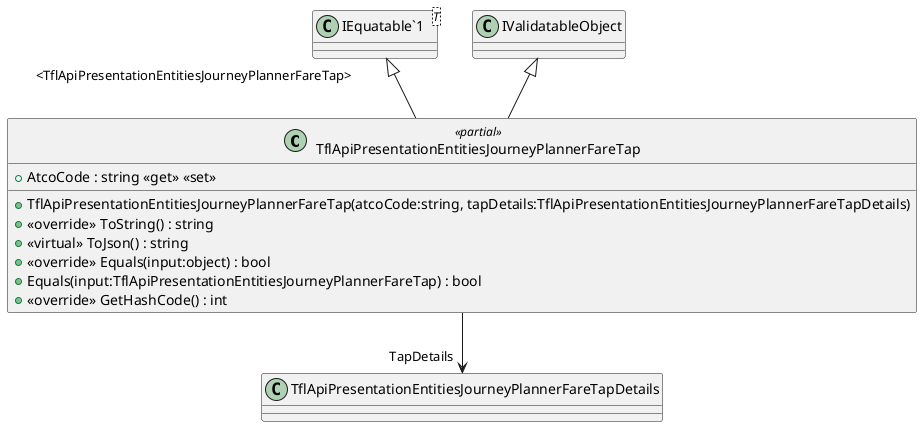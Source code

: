 @startuml
class TflApiPresentationEntitiesJourneyPlannerFareTap <<partial>> {
    + TflApiPresentationEntitiesJourneyPlannerFareTap(atcoCode:string, tapDetails:TflApiPresentationEntitiesJourneyPlannerFareTapDetails)
    + AtcoCode : string <<get>> <<set>>
    + <<override>> ToString() : string
    + <<virtual>> ToJson() : string
    + <<override>> Equals(input:object) : bool
    + Equals(input:TflApiPresentationEntitiesJourneyPlannerFareTap) : bool
    + <<override>> GetHashCode() : int
}
class "IEquatable`1"<T> {
}
"IEquatable`1" "<TflApiPresentationEntitiesJourneyPlannerFareTap>" <|-- TflApiPresentationEntitiesJourneyPlannerFareTap
IValidatableObject <|-- TflApiPresentationEntitiesJourneyPlannerFareTap
TflApiPresentationEntitiesJourneyPlannerFareTap --> "TapDetails" TflApiPresentationEntitiesJourneyPlannerFareTapDetails
@enduml
